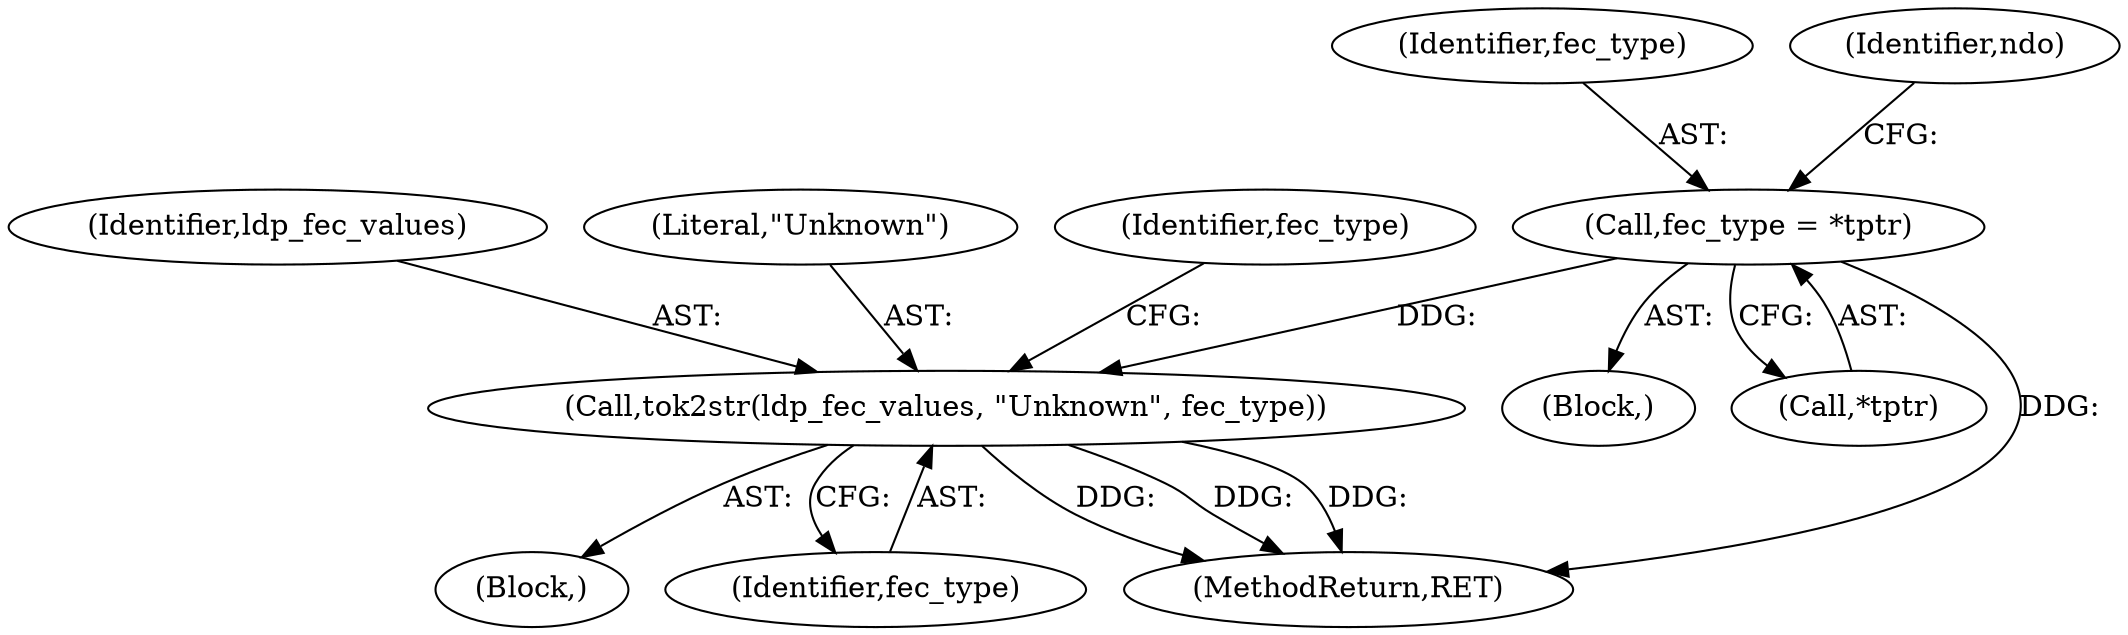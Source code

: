 digraph "0_tcpdump_aa5c6b710dfd8020d2c908d6b3bd41f1da719b3b_0@pointer" {
"1000401" [label="(Call,fec_type = *tptr)"];
"1000411" [label="(Call,tok2str(ldp_fec_values, \"Unknown\", fec_type))"];
"1000402" [label="(Identifier,fec_type)"];
"1000410" [label="(Block,)"];
"1000412" [label="(Identifier,ldp_fec_values)"];
"1000413" [label="(Literal,\"Unknown\")"];
"1000414" [label="(Identifier,fec_type)"];
"1000209" [label="(Block,)"];
"1000411" [label="(Call,tok2str(ldp_fec_values, \"Unknown\", fec_type))"];
"1000415" [label="(Identifier,fec_type)"];
"1000403" [label="(Call,*tptr)"];
"1000401" [label="(Call,fec_type = *tptr)"];
"1000407" [label="(Identifier,ndo)"];
"1000965" [label="(MethodReturn,RET)"];
"1000401" -> "1000209"  [label="AST: "];
"1000401" -> "1000403"  [label="CFG: "];
"1000402" -> "1000401"  [label="AST: "];
"1000403" -> "1000401"  [label="AST: "];
"1000407" -> "1000401"  [label="CFG: "];
"1000401" -> "1000965"  [label="DDG: "];
"1000401" -> "1000411"  [label="DDG: "];
"1000411" -> "1000410"  [label="AST: "];
"1000411" -> "1000414"  [label="CFG: "];
"1000412" -> "1000411"  [label="AST: "];
"1000413" -> "1000411"  [label="AST: "];
"1000414" -> "1000411"  [label="AST: "];
"1000415" -> "1000411"  [label="CFG: "];
"1000411" -> "1000965"  [label="DDG: "];
"1000411" -> "1000965"  [label="DDG: "];
"1000411" -> "1000965"  [label="DDG: "];
}
